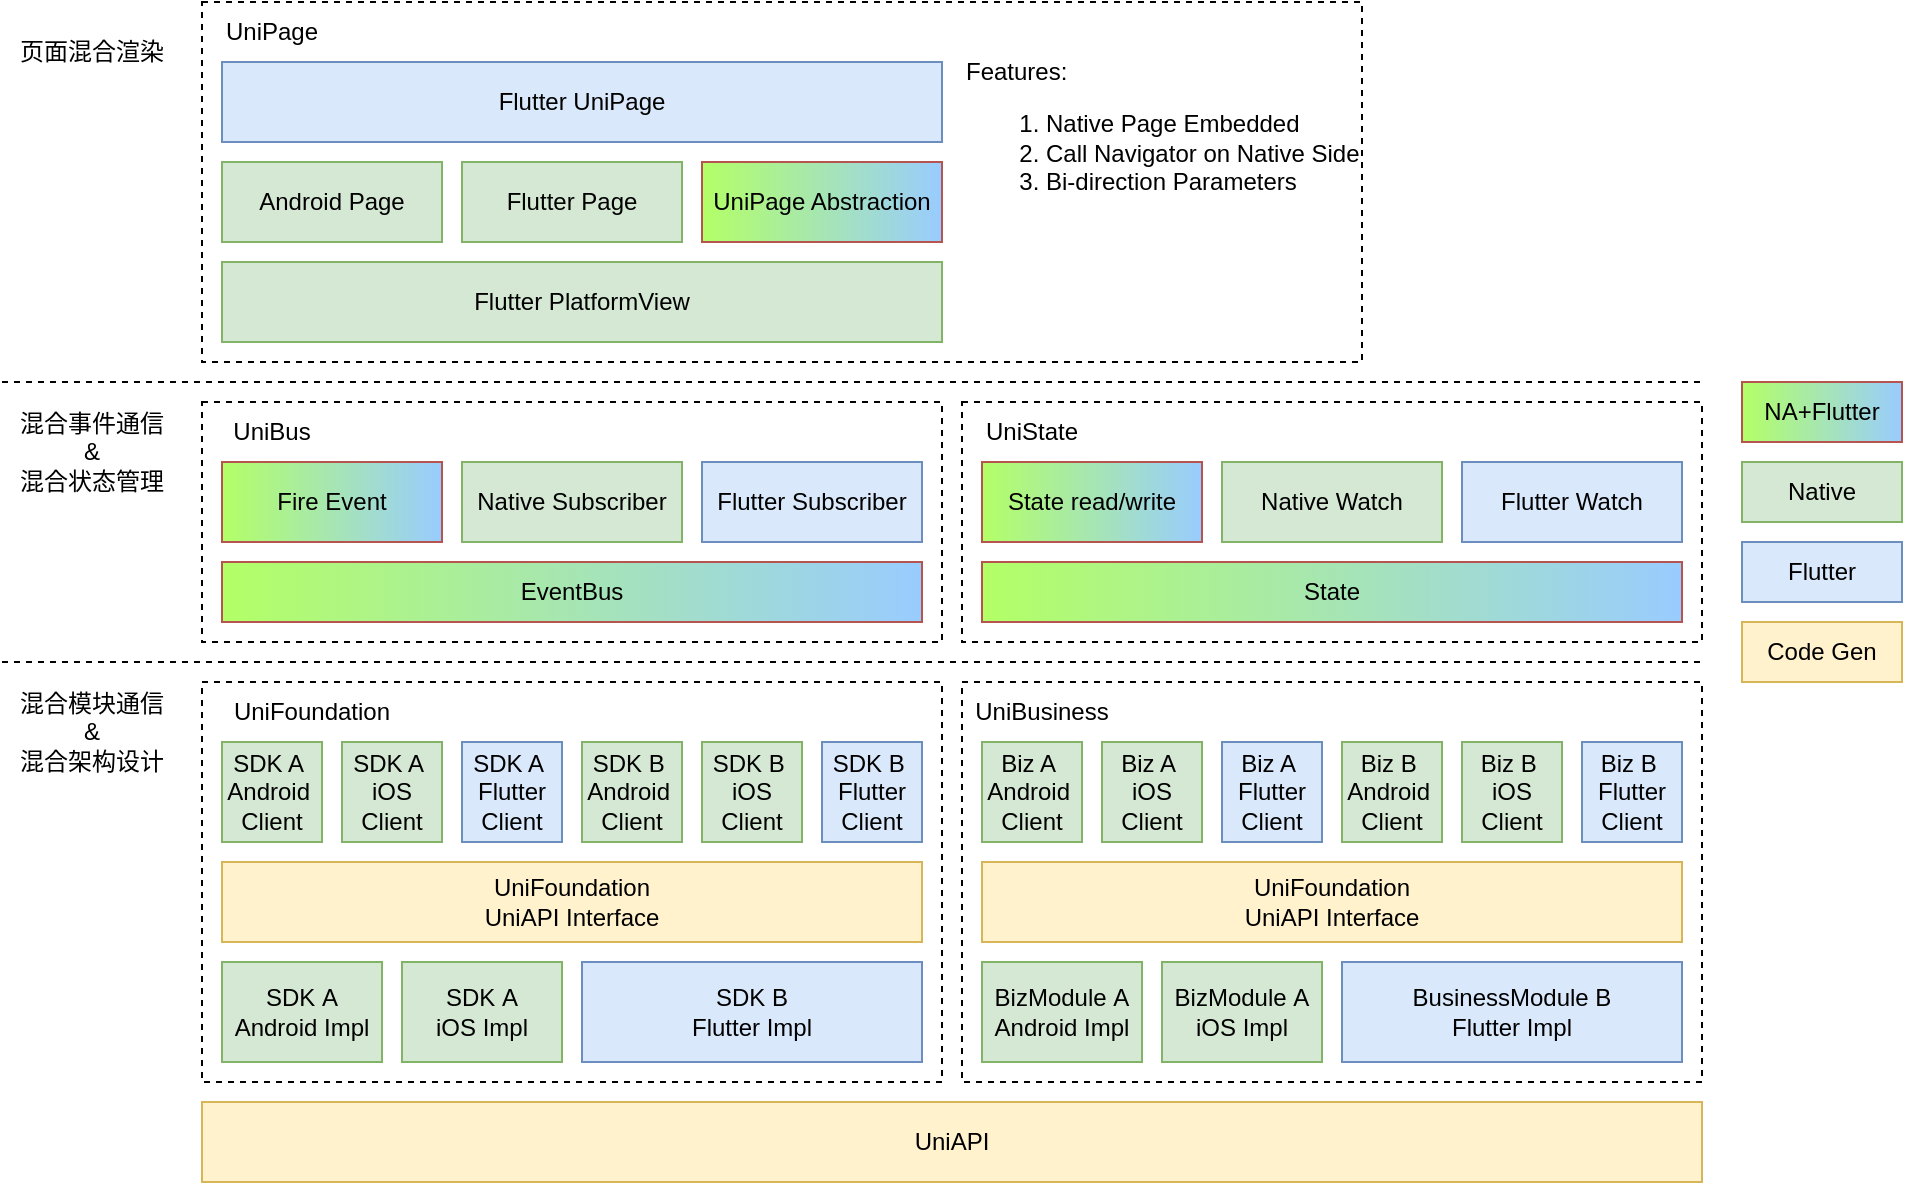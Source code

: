 <mxfile version="27.0.5">
  <diagram name="第 1 页" id="3LCFj-ODNXD4JCmM6o1J">
    <mxGraphModel dx="935" dy="1838" grid="1" gridSize="10" guides="1" tooltips="1" connect="1" arrows="1" fold="1" page="1" pageScale="1" pageWidth="827" pageHeight="1169" math="0" shadow="0">
      <root>
        <mxCell id="0" />
        <mxCell id="1" parent="0" />
        <mxCell id="_zpeFa89MfL5RgfBDyw3-73" value="" style="rounded=0;whiteSpace=wrap;html=1;dashed=1;" vertex="1" parent="1">
          <mxGeometry x="190" y="-30" width="580" height="180" as="geometry" />
        </mxCell>
        <mxCell id="_zpeFa89MfL5RgfBDyw3-24" value="" style="rounded=0;whiteSpace=wrap;html=1;dashed=1;" vertex="1" parent="1">
          <mxGeometry x="190" y="310" width="370" height="200" as="geometry" />
        </mxCell>
        <mxCell id="_zpeFa89MfL5RgfBDyw3-2" value="混合模块通信&lt;div&gt;&amp;amp;&lt;br&gt;&lt;div&gt;混合架构设计&lt;/div&gt;&lt;/div&gt;" style="text;html=1;align=center;verticalAlign=middle;whiteSpace=wrap;rounded=0;" vertex="1" parent="1">
          <mxGeometry x="90" y="310" width="90" height="50" as="geometry" />
        </mxCell>
        <mxCell id="_zpeFa89MfL5RgfBDyw3-3" value="SDK&amp;nbsp;&lt;span style=&quot;background-color: transparent; color: light-dark(rgb(0, 0, 0), rgb(255, 255, 255));&quot;&gt;A&lt;/span&gt;&lt;div&gt;&lt;span style=&quot;background-color: transparent; color: light-dark(rgb(0, 0, 0), rgb(255, 255, 255));&quot;&gt;Android Impl&lt;/span&gt;&lt;/div&gt;" style="rounded=0;whiteSpace=wrap;html=1;fillColor=#d5e8d4;strokeColor=#82b366;" vertex="1" parent="1">
          <mxGeometry x="200" y="450" width="80" height="50" as="geometry" />
        </mxCell>
        <mxCell id="_zpeFa89MfL5RgfBDyw3-7" value="" style="endArrow=none;dashed=1;html=1;rounded=0;" edge="1" parent="1">
          <mxGeometry width="50" height="50" relative="1" as="geometry">
            <mxPoint x="90" y="300" as="sourcePoint" />
            <mxPoint x="940" y="300" as="targetPoint" />
          </mxGeometry>
        </mxCell>
        <mxCell id="_zpeFa89MfL5RgfBDyw3-9" value="UniFoundation&lt;div&gt;&lt;span style=&quot;background-color: transparent; color: light-dark(rgb(0, 0, 0), rgb(255, 255, 255));&quot;&gt;UniAPI Interface&lt;/span&gt;&lt;/div&gt;" style="rounded=0;whiteSpace=wrap;html=1;fillColor=#fff2cc;strokeColor=#d6b656;" vertex="1" parent="1">
          <mxGeometry x="200" y="400" width="350" height="40" as="geometry" />
        </mxCell>
        <mxCell id="_zpeFa89MfL5RgfBDyw3-12" value="SDK B&lt;div&gt;Flutter Impl&lt;/div&gt;" style="rounded=0;whiteSpace=wrap;html=1;fillColor=#dae8fc;strokeColor=#6c8ebf;" vertex="1" parent="1">
          <mxGeometry x="380" y="450" width="170" height="50" as="geometry" />
        </mxCell>
        <mxCell id="_zpeFa89MfL5RgfBDyw3-25" value="UniFoundation" style="text;html=1;align=center;verticalAlign=middle;whiteSpace=wrap;rounded=0;" vertex="1" parent="1">
          <mxGeometry x="190" y="310" width="110" height="30" as="geometry" />
        </mxCell>
        <mxCell id="_zpeFa89MfL5RgfBDyw3-29" value="SDK A&amp;nbsp;&lt;div&gt;Android&amp;nbsp;&lt;/div&gt;&lt;div&gt;Client&lt;/div&gt;" style="rounded=0;whiteSpace=wrap;html=1;fillColor=#d5e8d4;strokeColor=#82b366;" vertex="1" parent="1">
          <mxGeometry x="200" y="340" width="50" height="50" as="geometry" />
        </mxCell>
        <mxCell id="_zpeFa89MfL5RgfBDyw3-30" value="Native" style="rounded=0;whiteSpace=wrap;html=1;fillColor=#d5e8d4;strokeColor=#82b366;" vertex="1" parent="1">
          <mxGeometry x="960" y="200" width="80" height="30" as="geometry" />
        </mxCell>
        <mxCell id="_zpeFa89MfL5RgfBDyw3-31" value="SDK A&lt;span style=&quot;background-color: transparent; color: light-dark(rgb(0, 0, 0), rgb(255, 255, 255));&quot;&gt;&amp;nbsp;&lt;/span&gt;&lt;div&gt;&lt;div&gt;iOS&lt;/div&gt;&lt;div&gt;Client&lt;/div&gt;&lt;/div&gt;" style="rounded=0;whiteSpace=wrap;html=1;fillColor=#d5e8d4;strokeColor=#82b366;" vertex="1" parent="1">
          <mxGeometry x="260" y="340" width="50" height="50" as="geometry" />
        </mxCell>
        <mxCell id="_zpeFa89MfL5RgfBDyw3-32" value="SDK A&lt;span style=&quot;background-color: transparent; color: light-dark(rgb(0, 0, 0), rgb(255, 255, 255));&quot;&gt;&amp;nbsp;&lt;/span&gt;&lt;div&gt;&lt;div&gt;Flutter&lt;/div&gt;&lt;div&gt;Client&lt;/div&gt;&lt;/div&gt;" style="rounded=0;whiteSpace=wrap;html=1;fillColor=#dae8fc;strokeColor=#6c8ebf;" vertex="1" parent="1">
          <mxGeometry x="320" y="340" width="50" height="50" as="geometry" />
        </mxCell>
        <mxCell id="_zpeFa89MfL5RgfBDyw3-34" value="SDK&amp;nbsp;&lt;span style=&quot;background-color: transparent; color: light-dark(rgb(0, 0, 0), rgb(255, 255, 255));&quot;&gt;A&lt;/span&gt;&lt;div&gt;&lt;span style=&quot;background-color: transparent; color: light-dark(rgb(0, 0, 0), rgb(255, 255, 255));&quot;&gt;iOS Impl&lt;/span&gt;&lt;/div&gt;" style="rounded=0;whiteSpace=wrap;html=1;fillColor=#d5e8d4;strokeColor=#82b366;" vertex="1" parent="1">
          <mxGeometry x="290" y="450" width="80" height="50" as="geometry" />
        </mxCell>
        <mxCell id="_zpeFa89MfL5RgfBDyw3-36" value="SDK B&amp;nbsp;&lt;div&gt;Android&amp;nbsp;&lt;/div&gt;&lt;div&gt;Client&lt;/div&gt;" style="rounded=0;whiteSpace=wrap;html=1;fillColor=#d5e8d4;strokeColor=#82b366;" vertex="1" parent="1">
          <mxGeometry x="380" y="340" width="50" height="50" as="geometry" />
        </mxCell>
        <mxCell id="_zpeFa89MfL5RgfBDyw3-38" value="SDK B&lt;span style=&quot;background-color: transparent; color: light-dark(rgb(0, 0, 0), rgb(255, 255, 255));&quot;&gt;&amp;nbsp;&lt;/span&gt;&lt;div&gt;&lt;div&gt;iOS&lt;/div&gt;&lt;div&gt;Client&lt;/div&gt;&lt;/div&gt;" style="rounded=0;whiteSpace=wrap;html=1;fillColor=#d5e8d4;strokeColor=#82b366;" vertex="1" parent="1">
          <mxGeometry x="440" y="340" width="50" height="50" as="geometry" />
        </mxCell>
        <mxCell id="_zpeFa89MfL5RgfBDyw3-39" value="SDK B&lt;span style=&quot;background-color: transparent; color: light-dark(rgb(0, 0, 0), rgb(255, 255, 255));&quot;&gt;&amp;nbsp;&lt;/span&gt;&lt;div&gt;&lt;div&gt;Flutter&lt;/div&gt;&lt;div&gt;Client&lt;/div&gt;&lt;/div&gt;" style="rounded=0;whiteSpace=wrap;html=1;fillColor=#dae8fc;strokeColor=#6c8ebf;" vertex="1" parent="1">
          <mxGeometry x="500" y="340" width="50" height="50" as="geometry" />
        </mxCell>
        <mxCell id="_zpeFa89MfL5RgfBDyw3-40" value="" style="rounded=0;whiteSpace=wrap;html=1;dashed=1;" vertex="1" parent="1">
          <mxGeometry x="570" y="310" width="370" height="200" as="geometry" />
        </mxCell>
        <mxCell id="_zpeFa89MfL5RgfBDyw3-41" value="BizModule&amp;nbsp;&lt;span style=&quot;background-color: transparent; color: light-dark(rgb(0, 0, 0), rgb(255, 255, 255));&quot;&gt;A&lt;/span&gt;&lt;div&gt;&lt;span style=&quot;background-color: transparent; color: light-dark(rgb(0, 0, 0), rgb(255, 255, 255));&quot;&gt;Android Impl&lt;/span&gt;&lt;/div&gt;" style="rounded=0;whiteSpace=wrap;html=1;fillColor=#d5e8d4;strokeColor=#82b366;" vertex="1" parent="1">
          <mxGeometry x="580" y="450" width="80" height="50" as="geometry" />
        </mxCell>
        <mxCell id="_zpeFa89MfL5RgfBDyw3-42" value="UniFoundation&lt;div&gt;UniAPI Interface&lt;/div&gt;" style="rounded=0;whiteSpace=wrap;html=1;fillColor=#fff2cc;strokeColor=#d6b656;" vertex="1" parent="1">
          <mxGeometry x="580" y="400" width="350" height="40" as="geometry" />
        </mxCell>
        <mxCell id="_zpeFa89MfL5RgfBDyw3-43" value="BusinessModule B&lt;div&gt;Flutter Impl&lt;/div&gt;" style="rounded=0;whiteSpace=wrap;html=1;fillColor=#dae8fc;strokeColor=#6c8ebf;" vertex="1" parent="1">
          <mxGeometry x="760" y="450" width="170" height="50" as="geometry" />
        </mxCell>
        <mxCell id="_zpeFa89MfL5RgfBDyw3-44" value="UniBusiness" style="text;html=1;align=center;verticalAlign=middle;whiteSpace=wrap;rounded=0;" vertex="1" parent="1">
          <mxGeometry x="570" y="310" width="80" height="30" as="geometry" />
        </mxCell>
        <mxCell id="_zpeFa89MfL5RgfBDyw3-45" value="Biz A&amp;nbsp;&lt;div&gt;Android&amp;nbsp;&lt;/div&gt;&lt;div&gt;Client&lt;/div&gt;" style="rounded=0;whiteSpace=wrap;html=1;fillColor=#d5e8d4;strokeColor=#82b366;" vertex="1" parent="1">
          <mxGeometry x="580" y="340" width="50" height="50" as="geometry" />
        </mxCell>
        <mxCell id="_zpeFa89MfL5RgfBDyw3-46" value="Biz A&lt;span style=&quot;background-color: transparent; color: light-dark(rgb(0, 0, 0), rgb(255, 255, 255));&quot;&gt;&amp;nbsp;&lt;/span&gt;&lt;div&gt;&lt;div&gt;iOS&lt;/div&gt;&lt;div&gt;Client&lt;/div&gt;&lt;/div&gt;" style="rounded=0;whiteSpace=wrap;html=1;fillColor=#d5e8d4;strokeColor=#82b366;" vertex="1" parent="1">
          <mxGeometry x="640" y="340" width="50" height="50" as="geometry" />
        </mxCell>
        <mxCell id="_zpeFa89MfL5RgfBDyw3-47" value="Biz A&lt;span style=&quot;background-color: transparent; color: light-dark(rgb(0, 0, 0), rgb(255, 255, 255));&quot;&gt;&amp;nbsp;&lt;/span&gt;&lt;div&gt;&lt;div&gt;Flutter&lt;/div&gt;&lt;div&gt;Client&lt;/div&gt;&lt;/div&gt;" style="rounded=0;whiteSpace=wrap;html=1;fillColor=#dae8fc;strokeColor=#6c8ebf;" vertex="1" parent="1">
          <mxGeometry x="700" y="340" width="50" height="50" as="geometry" />
        </mxCell>
        <mxCell id="_zpeFa89MfL5RgfBDyw3-48" value="BizModule&amp;nbsp;&lt;span style=&quot;background-color: transparent; color: light-dark(rgb(0, 0, 0), rgb(255, 255, 255));&quot;&gt;A&lt;/span&gt;&lt;div&gt;&lt;span style=&quot;background-color: transparent; color: light-dark(rgb(0, 0, 0), rgb(255, 255, 255));&quot;&gt;iOS Impl&lt;/span&gt;&lt;/div&gt;" style="rounded=0;whiteSpace=wrap;html=1;fillColor=#d5e8d4;strokeColor=#82b366;" vertex="1" parent="1">
          <mxGeometry x="670" y="450" width="80" height="50" as="geometry" />
        </mxCell>
        <mxCell id="_zpeFa89MfL5RgfBDyw3-49" value="Biz B&amp;nbsp;&lt;div&gt;Android&amp;nbsp;&lt;/div&gt;&lt;div&gt;Client&lt;/div&gt;" style="rounded=0;whiteSpace=wrap;html=1;fillColor=#d5e8d4;strokeColor=#82b366;" vertex="1" parent="1">
          <mxGeometry x="760" y="340" width="50" height="50" as="geometry" />
        </mxCell>
        <mxCell id="_zpeFa89MfL5RgfBDyw3-50" value="Biz B&lt;span style=&quot;background-color: transparent; color: light-dark(rgb(0, 0, 0), rgb(255, 255, 255));&quot;&gt;&amp;nbsp;&lt;/span&gt;&lt;div&gt;&lt;div&gt;iOS&lt;/div&gt;&lt;div&gt;Client&lt;/div&gt;&lt;/div&gt;" style="rounded=0;whiteSpace=wrap;html=1;fillColor=#d5e8d4;strokeColor=#82b366;" vertex="1" parent="1">
          <mxGeometry x="820" y="340" width="50" height="50" as="geometry" />
        </mxCell>
        <mxCell id="_zpeFa89MfL5RgfBDyw3-51" value="Biz B&lt;span style=&quot;background-color: transparent; color: light-dark(rgb(0, 0, 0), rgb(255, 255, 255));&quot;&gt;&amp;nbsp;&lt;/span&gt;&lt;div&gt;&lt;div&gt;Flutter&lt;/div&gt;&lt;div&gt;Client&lt;/div&gt;&lt;/div&gt;" style="rounded=0;whiteSpace=wrap;html=1;fillColor=#dae8fc;strokeColor=#6c8ebf;" vertex="1" parent="1">
          <mxGeometry x="880" y="340" width="50" height="50" as="geometry" />
        </mxCell>
        <mxCell id="_zpeFa89MfL5RgfBDyw3-52" value="Flutter" style="rounded=0;whiteSpace=wrap;html=1;fillColor=#dae8fc;strokeColor=#6c8ebf;" vertex="1" parent="1">
          <mxGeometry x="960" y="240" width="80" height="30" as="geometry" />
        </mxCell>
        <mxCell id="_zpeFa89MfL5RgfBDyw3-53" value="Code Gen" style="rounded=0;whiteSpace=wrap;html=1;fillColor=#fff2cc;strokeColor=#d6b656;" vertex="1" parent="1">
          <mxGeometry x="960" y="280" width="80" height="30" as="geometry" />
        </mxCell>
        <mxCell id="_zpeFa89MfL5RgfBDyw3-54" value="UniAPI" style="rounded=0;whiteSpace=wrap;html=1;fillColor=#fff2cc;strokeColor=#d6b656;" vertex="1" parent="1">
          <mxGeometry x="190" y="520" width="750" height="40" as="geometry" />
        </mxCell>
        <mxCell id="_zpeFa89MfL5RgfBDyw3-56" value="" style="rounded=0;whiteSpace=wrap;html=1;dashed=1;" vertex="1" parent="1">
          <mxGeometry x="190" y="170" width="370" height="120" as="geometry" />
        </mxCell>
        <mxCell id="_zpeFa89MfL5RgfBDyw3-58" value="NA+Flutter" style="rounded=0;whiteSpace=wrap;html=1;fillColor=#B3FF66;strokeColor=#b85450;gradientColor=#99CCFF;gradientDirection=east;" vertex="1" parent="1">
          <mxGeometry x="960" y="160" width="80" height="30" as="geometry" />
        </mxCell>
        <mxCell id="_zpeFa89MfL5RgfBDyw3-59" value="EventBus" style="rounded=0;whiteSpace=wrap;html=1;fillColor=#B3FF66;strokeColor=#b85450;gradientColor=#99CCFF;gradientDirection=east;" vertex="1" parent="1">
          <mxGeometry x="200" y="250" width="350" height="30" as="geometry" />
        </mxCell>
        <mxCell id="_zpeFa89MfL5RgfBDyw3-60" value="Native Subscriber" style="rounded=0;whiteSpace=wrap;html=1;fillColor=#d5e8d4;strokeColor=#82b366;" vertex="1" parent="1">
          <mxGeometry x="320" y="200" width="110" height="40" as="geometry" />
        </mxCell>
        <mxCell id="_zpeFa89MfL5RgfBDyw3-61" value="Flutter Subscriber" style="rounded=0;whiteSpace=wrap;html=1;fillColor=#dae8fc;strokeColor=#6c8ebf;" vertex="1" parent="1">
          <mxGeometry x="440" y="200" width="110" height="40" as="geometry" />
        </mxCell>
        <mxCell id="_zpeFa89MfL5RgfBDyw3-62" value="Fire Event" style="rounded=0;whiteSpace=wrap;html=1;fillColor=#B3FF66;strokeColor=#b85450;gradientColor=#99CCFF;gradientDirection=east;" vertex="1" parent="1">
          <mxGeometry x="200" y="200" width="110" height="40" as="geometry" />
        </mxCell>
        <mxCell id="_zpeFa89MfL5RgfBDyw3-63" value="UniBus" style="text;html=1;align=center;verticalAlign=middle;whiteSpace=wrap;rounded=0;" vertex="1" parent="1">
          <mxGeometry x="190" y="170" width="70" height="30" as="geometry" />
        </mxCell>
        <mxCell id="_zpeFa89MfL5RgfBDyw3-64" value="混合事件通信&lt;div&gt;&amp;amp;&lt;br&gt;&lt;div&gt;混合状态管理&lt;/div&gt;&lt;/div&gt;" style="text;html=1;align=center;verticalAlign=middle;whiteSpace=wrap;rounded=0;" vertex="1" parent="1">
          <mxGeometry x="90" y="170" width="90" height="50" as="geometry" />
        </mxCell>
        <mxCell id="_zpeFa89MfL5RgfBDyw3-65" value="" style="rounded=0;whiteSpace=wrap;html=1;dashed=1;" vertex="1" parent="1">
          <mxGeometry x="570" y="170" width="370" height="120" as="geometry" />
        </mxCell>
        <mxCell id="_zpeFa89MfL5RgfBDyw3-66" value="State" style="rounded=0;whiteSpace=wrap;html=1;fillColor=#B3FF66;strokeColor=#b85450;gradientColor=#99CCFF;gradientDirection=east;" vertex="1" parent="1">
          <mxGeometry x="580" y="250" width="350" height="30" as="geometry" />
        </mxCell>
        <mxCell id="_zpeFa89MfL5RgfBDyw3-67" value="Native Watch" style="rounded=0;whiteSpace=wrap;html=1;fillColor=#d5e8d4;strokeColor=#82b366;" vertex="1" parent="1">
          <mxGeometry x="700" y="200" width="110" height="40" as="geometry" />
        </mxCell>
        <mxCell id="_zpeFa89MfL5RgfBDyw3-68" value="Flutter Watch" style="rounded=0;whiteSpace=wrap;html=1;fillColor=#dae8fc;strokeColor=#6c8ebf;" vertex="1" parent="1">
          <mxGeometry x="820" y="200" width="110" height="40" as="geometry" />
        </mxCell>
        <mxCell id="_zpeFa89MfL5RgfBDyw3-69" value="State read/write" style="rounded=0;whiteSpace=wrap;html=1;fillColor=#B3FF66;strokeColor=#b85450;gradientColor=#99CCFF;gradientDirection=east;" vertex="1" parent="1">
          <mxGeometry x="580" y="200" width="110" height="40" as="geometry" />
        </mxCell>
        <mxCell id="_zpeFa89MfL5RgfBDyw3-70" value="UniState" style="text;html=1;align=center;verticalAlign=middle;whiteSpace=wrap;rounded=0;" vertex="1" parent="1">
          <mxGeometry x="570" y="170" width="70" height="30" as="geometry" />
        </mxCell>
        <mxCell id="_zpeFa89MfL5RgfBDyw3-71" value="" style="endArrow=none;dashed=1;html=1;rounded=0;" edge="1" parent="1">
          <mxGeometry width="50" height="50" relative="1" as="geometry">
            <mxPoint x="90" y="160" as="sourcePoint" />
            <mxPoint x="940" y="160" as="targetPoint" />
          </mxGeometry>
        </mxCell>
        <mxCell id="_zpeFa89MfL5RgfBDyw3-72" value="Flutter PlatformView" style="rounded=0;whiteSpace=wrap;html=1;fillColor=#d5e8d4;strokeColor=#82b366;" vertex="1" parent="1">
          <mxGeometry x="200" y="100" width="360" height="40" as="geometry" />
        </mxCell>
        <mxCell id="_zpeFa89MfL5RgfBDyw3-77" value="Android Page" style="rounded=0;whiteSpace=wrap;html=1;fillColor=#d5e8d4;strokeColor=#82b366;" vertex="1" parent="1">
          <mxGeometry x="200" y="50" width="110" height="40" as="geometry" />
        </mxCell>
        <mxCell id="_zpeFa89MfL5RgfBDyw3-78" value="Flutter Page" style="rounded=0;whiteSpace=wrap;html=1;fillColor=#d5e8d4;strokeColor=#82b366;" vertex="1" parent="1">
          <mxGeometry x="320" y="50" width="110" height="40" as="geometry" />
        </mxCell>
        <mxCell id="_zpeFa89MfL5RgfBDyw3-80" value="UniPage Abstraction" style="rounded=0;whiteSpace=wrap;html=1;fillColor=#B3FF66;strokeColor=#b85450;gradientColor=#99CCFF;gradientDirection=east;" vertex="1" parent="1">
          <mxGeometry x="440" y="50" width="120" height="40" as="geometry" />
        </mxCell>
        <mxCell id="_zpeFa89MfL5RgfBDyw3-81" value="Flutter UniPage" style="rounded=0;whiteSpace=wrap;html=1;fillColor=#dae8fc;strokeColor=#6c8ebf;" vertex="1" parent="1">
          <mxGeometry x="200" width="360" height="40" as="geometry" />
        </mxCell>
        <mxCell id="_zpeFa89MfL5RgfBDyw3-82" value="&lt;div style=&quot;&quot;&gt;Features:&lt;/div&gt;&lt;ol&gt;&lt;li style=&quot;&quot;&gt;Native Page&amp;nbsp;&lt;span style=&quot;background-color: transparent; color: light-dark(rgb(0, 0, 0), rgb(255, 255, 255));&quot;&gt;Embedded&lt;/span&gt;&lt;/li&gt;&lt;li style=&quot;&quot;&gt;&lt;span style=&quot;background-color: transparent; color: light-dark(rgb(0, 0, 0), rgb(255, 255, 255));&quot;&gt;Call Navigator&amp;nbsp;&lt;/span&gt;on Native Side&lt;/li&gt;&lt;li style=&quot;&quot;&gt;&lt;span style=&quot;&quot;&gt;Bi-direction P&lt;/span&gt;arameters&lt;/li&gt;&lt;/ol&gt;" style="text;html=1;align=left;verticalAlign=middle;whiteSpace=wrap;rounded=0;" vertex="1" parent="1">
          <mxGeometry x="570" y="5" width="210" height="65" as="geometry" />
        </mxCell>
        <mxCell id="_zpeFa89MfL5RgfBDyw3-83" value="UniPage" style="text;html=1;align=center;verticalAlign=middle;whiteSpace=wrap;rounded=0;" vertex="1" parent="1">
          <mxGeometry x="190" y="-30" width="70" height="30" as="geometry" />
        </mxCell>
        <mxCell id="_zpeFa89MfL5RgfBDyw3-84" value="页面混合渲染" style="text;html=1;align=center;verticalAlign=middle;whiteSpace=wrap;rounded=0;" vertex="1" parent="1">
          <mxGeometry x="90" y="-30" width="90" height="50" as="geometry" />
        </mxCell>
      </root>
    </mxGraphModel>
  </diagram>
</mxfile>
